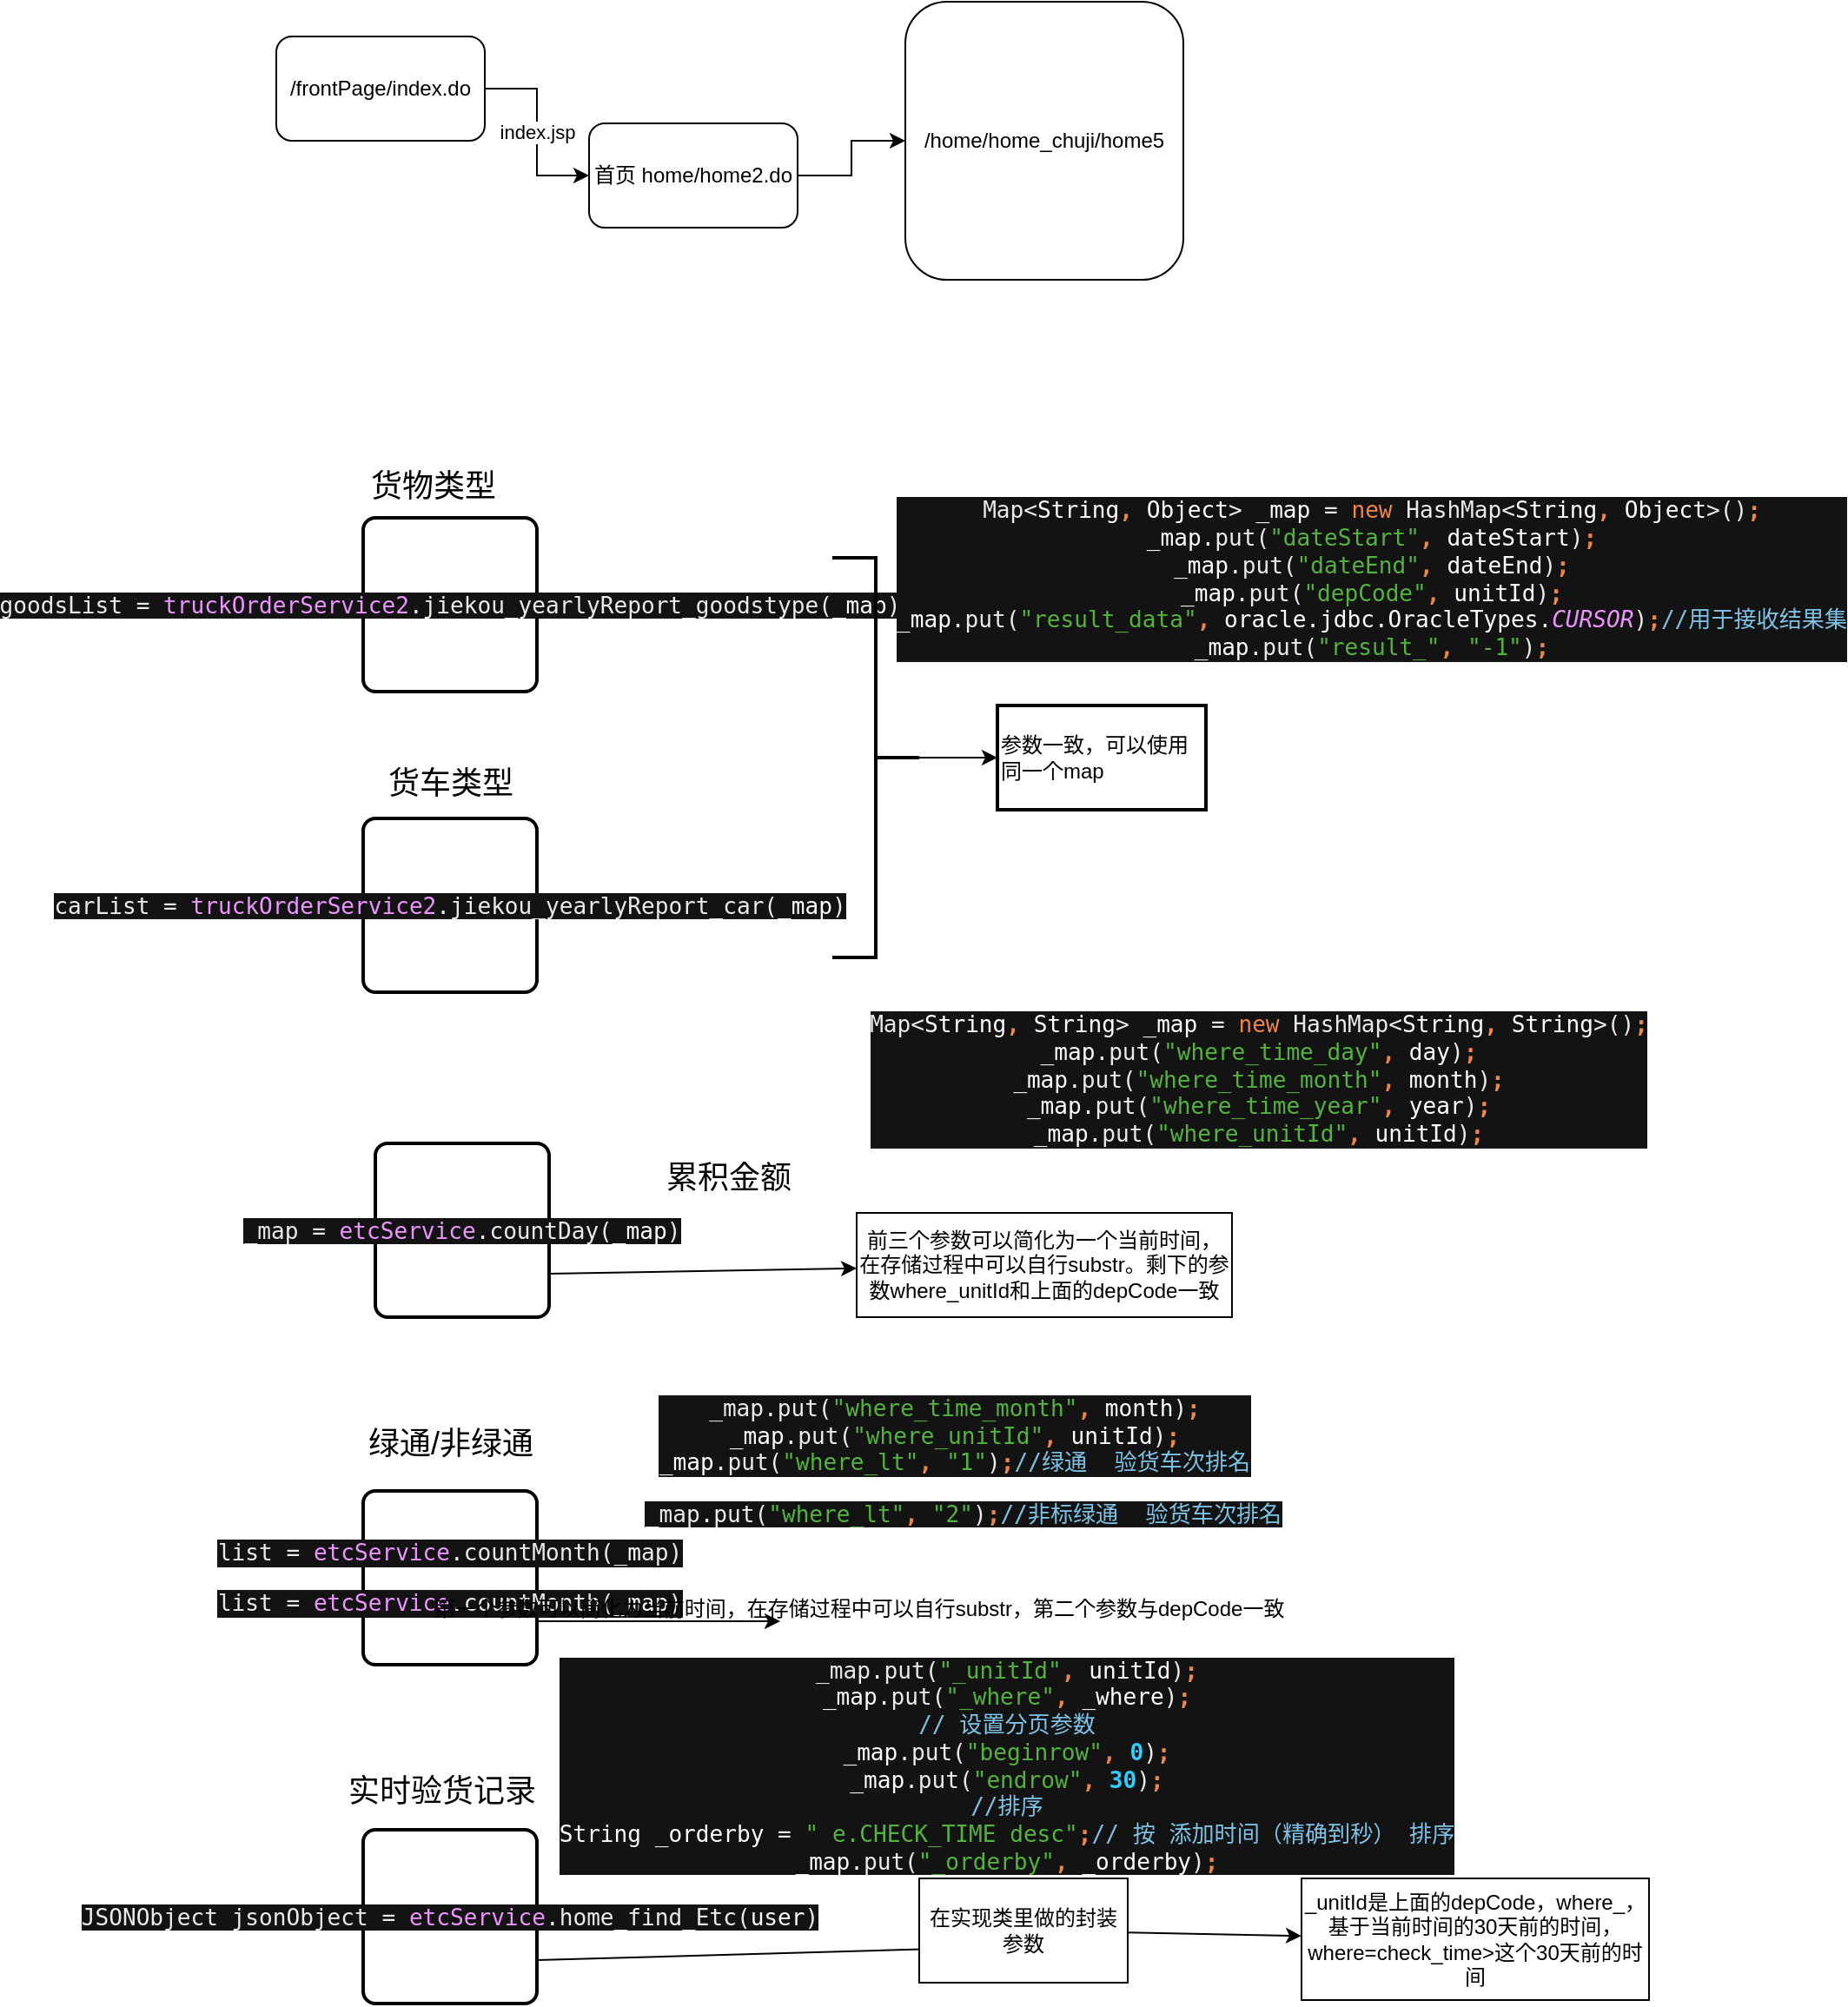 <mxfile version="21.4.0" type="github">
  <diagram name="第 1 页" id="kQbeWqBSt9fPl-ZRYOgg">
    <mxGraphModel dx="2501" dy="764" grid="1" gridSize="10" guides="1" tooltips="1" connect="1" arrows="1" fold="1" page="1" pageScale="1" pageWidth="827" pageHeight="1169" math="0" shadow="0">
      <root>
        <mxCell id="0" />
        <mxCell id="1" parent="0" />
        <mxCell id="e0GKQ3uuxRqDjrU_kZ5U-3" value="index.jsp" style="edgeStyle=orthogonalEdgeStyle;rounded=0;orthogonalLoop=1;jettySize=auto;html=1;" parent="1" source="e0GKQ3uuxRqDjrU_kZ5U-1" target="e0GKQ3uuxRqDjrU_kZ5U-2" edge="1">
          <mxGeometry relative="1" as="geometry" />
        </mxCell>
        <mxCell id="e0GKQ3uuxRqDjrU_kZ5U-1" value="/frontPage/index.do" style="rounded=1;whiteSpace=wrap;html=1;" parent="1" vertex="1">
          <mxGeometry x="20" y="20" width="120" height="60" as="geometry" />
        </mxCell>
        <mxCell id="e0GKQ3uuxRqDjrU_kZ5U-7" value="" style="edgeStyle=orthogonalEdgeStyle;rounded=0;orthogonalLoop=1;jettySize=auto;html=1;" parent="1" source="e0GKQ3uuxRqDjrU_kZ5U-2" target="e0GKQ3uuxRqDjrU_kZ5U-6" edge="1">
          <mxGeometry relative="1" as="geometry" />
        </mxCell>
        <mxCell id="e0GKQ3uuxRqDjrU_kZ5U-2" value="首页 home/home2.do" style="rounded=1;whiteSpace=wrap;html=1;" parent="1" vertex="1">
          <mxGeometry x="200" y="70" width="120" height="60" as="geometry" />
        </mxCell>
        <mxCell id="e0GKQ3uuxRqDjrU_kZ5U-6" value="/home/home_chuji/home5" style="rounded=1;whiteSpace=wrap;html=1;" parent="1" vertex="1">
          <mxGeometry x="382" width="160" height="160" as="geometry" />
        </mxCell>
        <mxCell id="9b9kK_sF2ZWzqix97Q5n-4" value="&lt;pre style=&quot;background-color:#131314;color:#ebebeb;font-family:&#39;JetBrains Mono&#39;,monospace;font-size:9.8pt;&quot;&gt;&lt;pre style=&quot;font-family: &amp;quot;JetBrains Mono&amp;quot;, monospace; font-size: 9.8pt;&quot;&gt;goodsList = &lt;span style=&quot;color:#ed94ff;&quot;&gt;truckOrderService2&lt;/span&gt;.jiekou_yearlyReport_goodstype(&lt;span style=&quot;color:#ffffff;&quot;&gt;_map&lt;/span&gt;)&lt;/pre&gt;&lt;/pre&gt;" style="rounded=1;whiteSpace=wrap;html=1;absoluteArcSize=1;arcSize=14;strokeWidth=2;" vertex="1" parent="1">
          <mxGeometry x="70" y="297" width="100" height="100" as="geometry" />
        </mxCell>
        <mxCell id="9b9kK_sF2ZWzqix97Q5n-6" value="&lt;pre style=&quot;background-color:#131314;color:#ebebeb;font-family:&#39;JetBrains Mono&#39;,monospace;font-size:9.8pt;&quot;&gt;list = &lt;span style=&quot;color:#ed94ff;&quot;&gt;etcService&lt;/span&gt;.countMonth(&lt;span style=&quot;color:#ffffff;&quot;&gt;_m&lt;/span&gt;ap&lt;span style=&quot;font-size: 9.8pt;&quot;&gt;)&lt;/span&gt;&lt;/pre&gt;&lt;pre style=&quot;background-color:#131314;color:#ebebeb;font-family:&#39;JetBrains Mono&#39;,monospace;font-size:9.8pt;&quot;&gt;&lt;pre style=&quot;font-family: &amp;quot;JetBrains Mono&amp;quot;, monospace; font-size: 9.8pt;&quot;&gt;list = &lt;span style=&quot;color:#ed94ff;&quot;&gt;etcService&lt;/span&gt;.countMonth(&lt;span style=&quot;color:#ffffff;&quot;&gt;_map&lt;/span&gt;)&lt;/pre&gt;&lt;/pre&gt;" style="rounded=1;whiteSpace=wrap;html=1;absoluteArcSize=1;arcSize=14;strokeWidth=2;" vertex="1" parent="1">
          <mxGeometry x="70" y="857" width="100" height="100" as="geometry" />
        </mxCell>
        <mxCell id="9b9kK_sF2ZWzqix97Q5n-8" value="&lt;pre style=&quot;background-color:#131314;color:#ebebeb;font-family:&#39;JetBrains Mono&#39;,monospace;font-size:9.8pt;&quot;&gt;_map = &lt;span style=&quot;color:#ed94ff;&quot;&gt;etcService&lt;/span&gt;.countDay(&lt;span style=&quot;color:#ffffff;&quot;&gt;_map&lt;/span&gt;)&lt;/pre&gt;" style="rounded=1;whiteSpace=wrap;html=1;absoluteArcSize=1;arcSize=14;strokeWidth=2;" vertex="1" parent="1">
          <mxGeometry x="77" y="657" width="100" height="100" as="geometry" />
        </mxCell>
        <mxCell id="9b9kK_sF2ZWzqix97Q5n-17" value="&lt;font style=&quot;font-size: 18px;&quot;&gt;货物类型&lt;/font&gt;" style="text;html=1;align=center;verticalAlign=middle;resizable=0;points=[];autosize=1;strokeColor=none;fillColor=none;" vertex="1" parent="1">
          <mxGeometry x="60" y="259" width="100" height="40" as="geometry" />
        </mxCell>
        <mxCell id="9b9kK_sF2ZWzqix97Q5n-21" style="edgeStyle=none;rounded=0;orthogonalLoop=1;jettySize=auto;html=1;exitX=1;exitY=0.75;exitDx=0;exitDy=0;" edge="1" parent="1" source="9b9kK_sF2ZWzqix97Q5n-8" target="9b9kK_sF2ZWzqix97Q5n-33">
          <mxGeometry relative="1" as="geometry">
            <mxPoint x="370" y="720" as="targetPoint" />
            <Array as="points" />
          </mxGeometry>
        </mxCell>
        <mxCell id="9b9kK_sF2ZWzqix97Q5n-20" value="&lt;font style=&quot;font-size: 18px;&quot;&gt;累积金额&lt;/font&gt;" style="text;html=1;align=center;verticalAlign=middle;resizable=0;points=[];autosize=1;strokeColor=none;fillColor=none;" vertex="1" parent="1">
          <mxGeometry x="230" y="657" width="100" height="40" as="geometry" />
        </mxCell>
        <mxCell id="9b9kK_sF2ZWzqix97Q5n-22" value="&lt;font style=&quot;font-size: 18px;&quot;&gt;绿通/非绿通&lt;/font&gt;" style="text;html=1;align=center;verticalAlign=middle;resizable=0;points=[];autosize=1;strokeColor=none;fillColor=none;" vertex="1" parent="1">
          <mxGeometry x="60" y="810" width="120" height="40" as="geometry" />
        </mxCell>
        <mxCell id="9b9kK_sF2ZWzqix97Q5n-23" value="&lt;pre style=&quot;background-color:#131314;color:#ebebeb;font-family:&#39;JetBrains Mono&#39;,monospace;font-size:9.8pt;&quot;&gt;JSONObject jsonObject = &lt;span style=&quot;color:#ed94ff;&quot;&gt;etcService&lt;/span&gt;.home_find_Etc(&lt;span style=&quot;color:#ffffff;&quot;&gt;user&lt;/span&gt;)&lt;/pre&gt;" style="rounded=1;whiteSpace=wrap;html=1;absoluteArcSize=1;arcSize=14;strokeWidth=2;" vertex="1" parent="1">
          <mxGeometry x="70" y="1052" width="100" height="100" as="geometry" />
        </mxCell>
        <mxCell id="9b9kK_sF2ZWzqix97Q5n-24" value="&lt;font style=&quot;font-size: 18px;&quot;&gt;实时验货记录&lt;/font&gt;" style="text;html=1;align=center;verticalAlign=middle;resizable=0;points=[];autosize=1;strokeColor=none;fillColor=none;" vertex="1" parent="1">
          <mxGeometry x="50" y="1010" width="130" height="40" as="geometry" />
        </mxCell>
        <mxCell id="9b9kK_sF2ZWzqix97Q5n-25" value="&lt;pre style=&quot;background-color:#131314;color:#ebebeb;font-family:&#39;JetBrains Mono&#39;,monospace;font-size:9.8pt;&quot;&gt;&lt;pre style=&quot;font-family: &amp;quot;JetBrains Mono&amp;quot;, monospace; font-size: 9.8pt;&quot;&gt;carList = &lt;span style=&quot;color:#ed94ff;&quot;&gt;truckOrderService2&lt;/span&gt;.jiekou_yearlyReport_car(&lt;span style=&quot;color:#ffffff;&quot;&gt;_map&lt;/span&gt;)&lt;/pre&gt;&lt;/pre&gt;" style="rounded=1;whiteSpace=wrap;html=1;absoluteArcSize=1;arcSize=14;strokeWidth=2;" vertex="1" parent="1">
          <mxGeometry x="70" y="470" width="100" height="100" as="geometry" />
        </mxCell>
        <mxCell id="9b9kK_sF2ZWzqix97Q5n-26" value="&lt;font style=&quot;font-size: 18px;&quot;&gt;货车类型&lt;/font&gt;" style="text;html=1;align=center;verticalAlign=middle;resizable=0;points=[];autosize=1;strokeColor=none;fillColor=none;" vertex="1" parent="1">
          <mxGeometry x="70" y="430" width="100" height="40" as="geometry" />
        </mxCell>
        <mxCell id="9b9kK_sF2ZWzqix97Q5n-30" value="" style="edgeStyle=none;rounded=0;orthogonalLoop=1;jettySize=auto;html=1;" edge="1" parent="1" source="9b9kK_sF2ZWzqix97Q5n-27" target="9b9kK_sF2ZWzqix97Q5n-29">
          <mxGeometry relative="1" as="geometry" />
        </mxCell>
        <mxCell id="9b9kK_sF2ZWzqix97Q5n-27" value="" style="strokeWidth=2;html=1;shape=mxgraph.flowchart.annotation_2;align=left;labelPosition=right;pointerEvents=1;direction=west;" vertex="1" parent="1">
          <mxGeometry x="340" y="320" width="50" height="230" as="geometry" />
        </mxCell>
        <mxCell id="9b9kK_sF2ZWzqix97Q5n-29" value="参数一致，可以使用同一个map" style="whiteSpace=wrap;html=1;align=left;strokeWidth=2;" vertex="1" parent="1">
          <mxGeometry x="435" y="405" width="120" height="60" as="geometry" />
        </mxCell>
        <mxCell id="9b9kK_sF2ZWzqix97Q5n-31" value="&lt;pre style=&quot;background-color:#131314;color:#ebebeb;font-family:&#39;JetBrains Mono&#39;,monospace;font-size:9.8pt;&quot;&gt;Map&amp;lt;&lt;span style=&quot;color:#ffffff;&quot;&gt;String&lt;/span&gt;&lt;span style=&quot;color:#ed864a;font-weight:bold;&quot;&gt;, &lt;/span&gt;&lt;span style=&quot;color:#ffffff;&quot;&gt;Object&lt;/span&gt;&amp;gt; &lt;span style=&quot;color:#ffffff;&quot;&gt;_map &lt;/span&gt;= &lt;span style=&quot;color:#ed864a;&quot;&gt;new &lt;/span&gt;HashMap&amp;lt;&lt;span style=&quot;color:#ffffff;&quot;&gt;String&lt;/span&gt;&lt;span style=&quot;color:#ed864a;font-weight:bold;&quot;&gt;, &lt;/span&gt;&lt;span style=&quot;color:#ffffff;&quot;&gt;Object&lt;/span&gt;&amp;gt;()&lt;span style=&quot;color:#ed864a;font-weight:bold;&quot;&gt;;&lt;br&gt;&lt;/span&gt;&lt;span style=&quot;color:#ffffff;&quot;&gt;_map&lt;/span&gt;.put(&lt;span style=&quot;color:#54b33e;&quot;&gt;&quot;dateStart&quot;&lt;/span&gt;&lt;span style=&quot;color:#ed864a;font-weight:bold;&quot;&gt;, &lt;/span&gt;&lt;span style=&quot;color:#ffffff;&quot;&gt;dateStart&lt;/span&gt;)&lt;span style=&quot;color:#ed864a;font-weight:bold;&quot;&gt;;&lt;br&gt;&lt;/span&gt;&lt;span style=&quot;color:#ffffff;&quot;&gt;_map&lt;/span&gt;.put(&lt;span style=&quot;color:#54b33e;&quot;&gt;&quot;dateEnd&quot;&lt;/span&gt;&lt;span style=&quot;color:#ed864a;font-weight:bold;&quot;&gt;, &lt;/span&gt;&lt;span style=&quot;color:#ffffff;&quot;&gt;dateEnd&lt;/span&gt;)&lt;span style=&quot;color:#ed864a;font-weight:bold;&quot;&gt;;&lt;br&gt;&lt;/span&gt;&lt;span style=&quot;color:#ffffff;&quot;&gt;_map&lt;/span&gt;.put(&lt;span style=&quot;color:#54b33e;&quot;&gt;&quot;depCode&quot;&lt;/span&gt;&lt;span style=&quot;color:#ed864a;font-weight:bold;&quot;&gt;, &lt;/span&gt;&lt;span style=&quot;color:#ffffff;&quot;&gt;unitId&lt;/span&gt;)&lt;span style=&quot;color:#ed864a;font-weight:bold;&quot;&gt;;&lt;br&gt;&lt;/span&gt;&lt;span style=&quot;color:#ffffff;&quot;&gt;_map&lt;/span&gt;.put(&lt;span style=&quot;color:#54b33e;&quot;&gt;&quot;result_data&quot;&lt;/span&gt;&lt;span style=&quot;color:#ed864a;font-weight:bold;&quot;&gt;, &lt;/span&gt;&lt;span style=&quot;color:#ffffff;&quot;&gt;oracle.jdbc.OracleTypes&lt;/span&gt;.&lt;span style=&quot;color:#ed94ff;font-style:italic;&quot;&gt;CURSOR&lt;/span&gt;)&lt;span style=&quot;color:#ed864a;font-weight:bold;&quot;&gt;;&lt;/span&gt;&lt;span style=&quot;color:#7ec3e6;&quot;&gt;//&lt;/span&gt;&lt;span style=&quot;color:#7ec3e6;font-family:&#39;宋体&#39;,monospace;&quot;&gt;用于接收结果集&lt;br&gt;&lt;/span&gt;&lt;span style=&quot;color:#ffffff;&quot;&gt;_map&lt;/span&gt;.put(&lt;span style=&quot;color:#54b33e;&quot;&gt;&quot;result_&quot;&lt;/span&gt;&lt;span style=&quot;color:#ed864a;font-weight:bold;&quot;&gt;, &lt;/span&gt;&lt;span style=&quot;color:#54b33e;&quot;&gt;&quot;-1&quot;&lt;/span&gt;)&lt;span style=&quot;color:#ed864a;font-weight:bold;&quot;&gt;;&lt;/span&gt;&lt;/pre&gt;" style="text;html=1;align=center;verticalAlign=middle;resizable=0;points=[];autosize=1;strokeColor=none;fillColor=none;" vertex="1" parent="1">
          <mxGeometry x="390" y="267" width="520" height="130" as="geometry" />
        </mxCell>
        <mxCell id="9b9kK_sF2ZWzqix97Q5n-32" value="&lt;pre style=&quot;background-color:#131314;color:#ebebeb;font-family:&#39;JetBrains Mono&#39;,monospace;font-size:9.8pt;&quot;&gt;Map&amp;lt;&lt;span style=&quot;color:#ffffff;&quot;&gt;String&lt;/span&gt;&lt;span style=&quot;color:#ed864a;font-weight:bold;&quot;&gt;, &lt;/span&gt;&lt;span style=&quot;color:#ffffff;&quot;&gt;String&lt;/span&gt;&amp;gt; &lt;span style=&quot;color:#ffffff;&quot;&gt;_map &lt;/span&gt;= &lt;span style=&quot;color:#ed864a;&quot;&gt;new &lt;/span&gt;HashMap&amp;lt;&lt;span style=&quot;color:#ffffff;&quot;&gt;String&lt;/span&gt;&lt;span style=&quot;color:#ed864a;font-weight:bold;&quot;&gt;, &lt;/span&gt;&lt;span style=&quot;color:#ffffff;&quot;&gt;String&lt;/span&gt;&amp;gt;()&lt;span style=&quot;color:#ed864a;font-weight:bold;&quot;&gt;;&lt;br&gt;&lt;/span&gt;&lt;span style=&quot;color:#ffffff;&quot;&gt;_map&lt;/span&gt;.put(&lt;span style=&quot;color:#54b33e;&quot;&gt;&quot;where_time_day&quot;&lt;/span&gt;&lt;span style=&quot;color:#ed864a;font-weight:bold;&quot;&gt;, &lt;/span&gt;&lt;span style=&quot;color:#ffffff;&quot;&gt;day&lt;/span&gt;)&lt;span style=&quot;color:#ed864a;font-weight:bold;&quot;&gt;;&lt;br&gt;&lt;/span&gt;&lt;span style=&quot;color:#ffffff;&quot;&gt;_map&lt;/span&gt;.put(&lt;span style=&quot;color:#54b33e;&quot;&gt;&quot;where_time_month&quot;&lt;/span&gt;&lt;span style=&quot;color:#ed864a;font-weight:bold;&quot;&gt;, &lt;/span&gt;&lt;span style=&quot;color:#ffffff;&quot;&gt;month&lt;/span&gt;)&lt;span style=&quot;color:#ed864a;font-weight:bold;&quot;&gt;;&lt;br&gt;&lt;/span&gt;&lt;span style=&quot;color:#ffffff;&quot;&gt;_map&lt;/span&gt;.put(&lt;span style=&quot;color:#54b33e;&quot;&gt;&quot;where_time_year&quot;&lt;/span&gt;&lt;span style=&quot;color:#ed864a;font-weight:bold;&quot;&gt;, &lt;/span&gt;&lt;span style=&quot;color:#ffffff;&quot;&gt;year&lt;/span&gt;)&lt;span style=&quot;color:#ed864a;font-weight:bold;&quot;&gt;;&lt;br&gt;&lt;/span&gt;&lt;span style=&quot;color:#ffffff;&quot;&gt;_map&lt;/span&gt;.put(&lt;span style=&quot;color:#54b33e;&quot;&gt;&quot;where_unitId&quot;&lt;/span&gt;&lt;span style=&quot;color:#ed864a;font-weight:bold;&quot;&gt;, &lt;/span&gt;&lt;span style=&quot;color:#ffffff;&quot;&gt;unitId&lt;/span&gt;)&lt;span style=&quot;color:#ed864a;font-weight:bold;&quot;&gt;;&lt;/span&gt;&lt;/pre&gt;" style="text;html=1;align=center;verticalAlign=middle;resizable=0;points=[];autosize=1;strokeColor=none;fillColor=none;" vertex="1" parent="1">
          <mxGeometry x="370" y="560" width="430" height="120" as="geometry" />
        </mxCell>
        <mxCell id="9b9kK_sF2ZWzqix97Q5n-33" value="前三个参数可以简化为一个当前时间，在存储过程中可以自行substr。剩下的参数where_unitId&lt;span style=&quot;background-color: initial;&quot;&gt;和上面的depCode一致&lt;/span&gt;" style="rounded=0;whiteSpace=wrap;html=1;" vertex="1" parent="1">
          <mxGeometry x="354" y="697" width="216" height="60" as="geometry" />
        </mxCell>
        <mxCell id="9b9kK_sF2ZWzqix97Q5n-34" value="" style="endArrow=classic;html=1;rounded=0;exitX=1;exitY=0.75;exitDx=0;exitDy=0;" edge="1" parent="1" source="9b9kK_sF2ZWzqix97Q5n-23">
          <mxGeometry width="50" height="50" relative="1" as="geometry">
            <mxPoint x="350" y="1130" as="sourcePoint" />
            <mxPoint x="420" y="1120" as="targetPoint" />
          </mxGeometry>
        </mxCell>
        <mxCell id="9b9kK_sF2ZWzqix97Q5n-42" value="" style="edgeStyle=none;rounded=0;orthogonalLoop=1;jettySize=auto;html=1;" edge="1" parent="1" source="9b9kK_sF2ZWzqix97Q5n-35" target="9b9kK_sF2ZWzqix97Q5n-41">
          <mxGeometry relative="1" as="geometry" />
        </mxCell>
        <mxCell id="9b9kK_sF2ZWzqix97Q5n-35" value="在实现类里做的封装参数" style="whiteSpace=wrap;html=1;" vertex="1" parent="1">
          <mxGeometry x="390" y="1080" width="120" height="60" as="geometry" />
        </mxCell>
        <mxCell id="9b9kK_sF2ZWzqix97Q5n-36" value="&lt;pre style=&quot;background-color:#131314;color:#ebebeb;font-family:&#39;JetBrains Mono&#39;,monospace;font-size:9.8pt;&quot;&gt;_map.put(&lt;span style=&quot;color:#54b33e;&quot;&gt;&quot;where_time_month&quot;&lt;/span&gt;&lt;span style=&quot;color:#ed864a;font-weight:bold;&quot;&gt;, &lt;/span&gt;&lt;span style=&quot;color:#ffffff;&quot;&gt;month&lt;/span&gt;)&lt;span style=&quot;color:#ed864a;font-weight:bold;&quot;&gt;;&lt;br&gt;&lt;/span&gt;&lt;span style=&quot;color:#ffffff;&quot;&gt;_map&lt;/span&gt;.put(&lt;span style=&quot;color:#54b33e;&quot;&gt;&quot;where_unitId&quot;&lt;/span&gt;&lt;span style=&quot;color:#ed864a;font-weight:bold;&quot;&gt;, &lt;/span&gt;&lt;span style=&quot;color:#ffffff;&quot;&gt;unitId&lt;/span&gt;)&lt;span style=&quot;color:#ed864a;font-weight:bold;&quot;&gt;;&lt;br&gt;&lt;/span&gt;&lt;span style=&quot;color:#ffffff;&quot;&gt;_map&lt;/span&gt;.put(&lt;span style=&quot;color:#54b33e;&quot;&gt;&quot;where_lt&quot;&lt;/span&gt;&lt;span style=&quot;color:#ed864a;font-weight:bold;&quot;&gt;, &lt;/span&gt;&lt;span style=&quot;color:#54b33e;&quot;&gt;&quot;1&quot;&lt;/span&gt;)&lt;span style=&quot;color:#ed864a;font-weight:bold;&quot;&gt;;&lt;/span&gt;&lt;span style=&quot;color:#7ec3e6;&quot;&gt;//&lt;/span&gt;&lt;span style=&quot;color:#7ec3e6;font-family:&#39;宋体&#39;,monospace;&quot;&gt;绿通  验货车次排名&lt;/span&gt;&lt;/pre&gt;" style="text;html=1;align=center;verticalAlign=middle;resizable=0;points=[];autosize=1;strokeColor=none;fillColor=none;" vertex="1" parent="1">
          <mxGeometry x="240" y="780" width="340" height="90" as="geometry" />
        </mxCell>
        <mxCell id="9b9kK_sF2ZWzqix97Q5n-37" value="&lt;pre style=&quot;background-color:#131314;color:#ebebeb;font-family:&#39;JetBrains Mono&#39;,monospace;font-size:9.8pt;&quot;&gt;_map.put(&lt;span style=&quot;color:#54b33e;&quot;&gt;&quot;where_lt&quot;&lt;/span&gt;&lt;span style=&quot;color:#ed864a;font-weight:bold;&quot;&gt;, &lt;/span&gt;&lt;span style=&quot;color:#54b33e;&quot;&gt;&quot;2&quot;&lt;/span&gt;)&lt;span style=&quot;color:#ed864a;font-weight:bold;&quot;&gt;;&lt;/span&gt;&lt;span style=&quot;color:#7ec3e6;&quot;&gt;//&lt;/span&gt;&lt;span style=&quot;color:#7ec3e6;font-family:&#39;宋体&#39;,monospace;&quot;&gt;非标绿通  验货车次排名&lt;/span&gt;&lt;/pre&gt;" style="text;html=1;align=center;verticalAlign=middle;resizable=0;points=[];autosize=1;strokeColor=none;fillColor=none;" vertex="1" parent="1">
          <mxGeometry x="230" y="840" width="370" height="60" as="geometry" />
        </mxCell>
        <mxCell id="9b9kK_sF2ZWzqix97Q5n-38" value="" style="endArrow=classic;html=1;rounded=0;exitX=1;exitY=0.75;exitDx=0;exitDy=0;" edge="1" parent="1" source="9b9kK_sF2ZWzqix97Q5n-6">
          <mxGeometry width="50" height="50" relative="1" as="geometry">
            <mxPoint x="350" y="1100" as="sourcePoint" />
            <mxPoint x="310" y="932" as="targetPoint" />
          </mxGeometry>
        </mxCell>
        <mxCell id="9b9kK_sF2ZWzqix97Q5n-39" value="第一个参数可以简化为当前时间，在存储过程中可以自行substr，第二个参数与depCode一致" style="text;html=1;align=center;verticalAlign=middle;resizable=0;points=[];autosize=1;strokeColor=none;fillColor=none;" vertex="1" parent="1">
          <mxGeometry x="100" y="910" width="510" height="30" as="geometry" />
        </mxCell>
        <mxCell id="9b9kK_sF2ZWzqix97Q5n-40" value="&lt;pre style=&quot;background-color:#131314;color:#ebebeb;font-family:&#39;JetBrains Mono&#39;,monospace;font-size:9.8pt;&quot;&gt;_map.put(&lt;span style=&quot;color:#54b33e;&quot;&gt;&quot;_unitId&quot;&lt;/span&gt;&lt;span style=&quot;color:#ed864a;font-weight:bold;&quot;&gt;, &lt;/span&gt;&lt;span style=&quot;color:#ffffff;&quot;&gt;unitId&lt;/span&gt;)&lt;span style=&quot;color:#ed864a;font-weight:bold;&quot;&gt;;&lt;br&gt;&lt;/span&gt;&lt;span style=&quot;color:#ffffff;&quot;&gt;_map&lt;/span&gt;.put(&lt;span style=&quot;color:#54b33e;&quot;&gt;&quot;_where&quot;&lt;/span&gt;&lt;span style=&quot;color:#ed864a;font-weight:bold;&quot;&gt;, &lt;/span&gt;&lt;span style=&quot;color:#ffffff;&quot;&gt;_where&lt;/span&gt;)&lt;span style=&quot;color:#ed864a;font-weight:bold;&quot;&gt;;&lt;br&gt;&lt;/span&gt;&lt;span style=&quot;color:#7ec3e6;&quot;&gt;// &lt;/span&gt;&lt;span style=&quot;color:#7ec3e6;font-family:&#39;宋体&#39;,monospace;&quot;&gt;设置分页参数&lt;br&gt;&lt;/span&gt;&lt;span style=&quot;color:#ffffff;&quot;&gt;_map&lt;/span&gt;.put(&lt;span style=&quot;color:#54b33e;&quot;&gt;&quot;beginrow&quot;&lt;/span&gt;&lt;span style=&quot;color:#ed864a;font-weight:bold;&quot;&gt;, &lt;/span&gt;&lt;span style=&quot;color:#33ccff;font-weight:bold;&quot;&gt;0&lt;/span&gt;)&lt;span style=&quot;color:#ed864a;font-weight:bold;&quot;&gt;;&lt;br&gt;&lt;/span&gt;&lt;span style=&quot;color:#ffffff;&quot;&gt;_map&lt;/span&gt;.put(&lt;span style=&quot;color:#54b33e;&quot;&gt;&quot;endrow&quot;&lt;/span&gt;&lt;span style=&quot;color:#ed864a;font-weight:bold;&quot;&gt;, &lt;/span&gt;&lt;span style=&quot;color:#33ccff;font-weight:bold;&quot;&gt;30&lt;/span&gt;)&lt;span style=&quot;color:#ed864a;font-weight:bold;&quot;&gt;;&lt;br&gt;&lt;/span&gt;&lt;span style=&quot;color:#7ec3e6;&quot;&gt;//&lt;/span&gt;&lt;span style=&quot;color:#7ec3e6;font-family:&#39;宋体&#39;,monospace;&quot;&gt;排序&lt;br&gt;&lt;/span&gt;&lt;span style=&quot;color:#ffffff;&quot;&gt;String _orderby &lt;/span&gt;= &lt;span style=&quot;color:#54b33e;&quot;&gt;&quot; e.CHECK_TIME desc&quot;&lt;/span&gt;&lt;span style=&quot;color:#ed864a;font-weight:bold;&quot;&gt;;&lt;/span&gt;&lt;span style=&quot;color:#7ec3e6;&quot;&gt;// &lt;/span&gt;&lt;span style=&quot;color:#7ec3e6;font-family:&#39;宋体&#39;,monospace;&quot;&gt;按 添加时间（精确到秒） 排序&lt;br&gt;&lt;/span&gt;&lt;span style=&quot;color:#ffffff;&quot;&gt;_map&lt;/span&gt;.put(&lt;span style=&quot;color:#54b33e;&quot;&gt;&quot;_orderby&quot;&lt;/span&gt;&lt;span style=&quot;color:#ed864a;font-weight:bold;&quot;&gt;, &lt;/span&gt;&lt;span style=&quot;color:#ffffff;&quot;&gt;_orderby&lt;/span&gt;)&lt;span style=&quot;color:#ed864a;font-weight:bold;&quot;&gt;;&lt;br&gt;&lt;/span&gt;&lt;/pre&gt;" style="text;html=1;align=center;verticalAlign=middle;resizable=0;points=[];autosize=1;strokeColor=none;fillColor=none;" vertex="1" parent="1">
          <mxGeometry x="190" y="930" width="500" height="170" as="geometry" />
        </mxCell>
        <mxCell id="9b9kK_sF2ZWzqix97Q5n-41" value="_unitId是上面的depCode，where_，基于当前时间的30天前的时间，where=check_time&amp;gt;这个30天前的时间" style="whiteSpace=wrap;html=1;" vertex="1" parent="1">
          <mxGeometry x="610" y="1080" width="200" height="70" as="geometry" />
        </mxCell>
      </root>
    </mxGraphModel>
  </diagram>
</mxfile>
